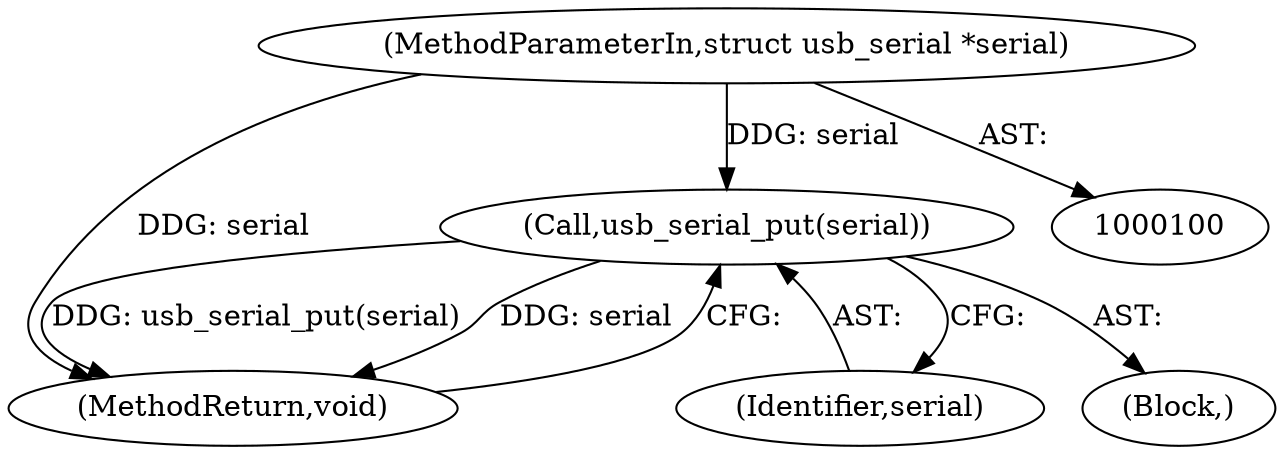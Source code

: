 digraph "0_linux_bd998c2e0df0469707503023d50d46cf0b10c787@pointer" {
"1000101" [label="(MethodParameterIn,struct usb_serial *serial)"];
"1000121" [label="(Call,usb_serial_put(serial))"];
"1000119" [label="(Block,)"];
"1000123" [label="(MethodReturn,void)"];
"1000121" [label="(Call,usb_serial_put(serial))"];
"1000101" [label="(MethodParameterIn,struct usb_serial *serial)"];
"1000122" [label="(Identifier,serial)"];
"1000101" -> "1000100"  [label="AST: "];
"1000101" -> "1000123"  [label="DDG: serial"];
"1000101" -> "1000121"  [label="DDG: serial"];
"1000121" -> "1000119"  [label="AST: "];
"1000121" -> "1000122"  [label="CFG: "];
"1000122" -> "1000121"  [label="AST: "];
"1000123" -> "1000121"  [label="CFG: "];
"1000121" -> "1000123"  [label="DDG: usb_serial_put(serial)"];
"1000121" -> "1000123"  [label="DDG: serial"];
}
